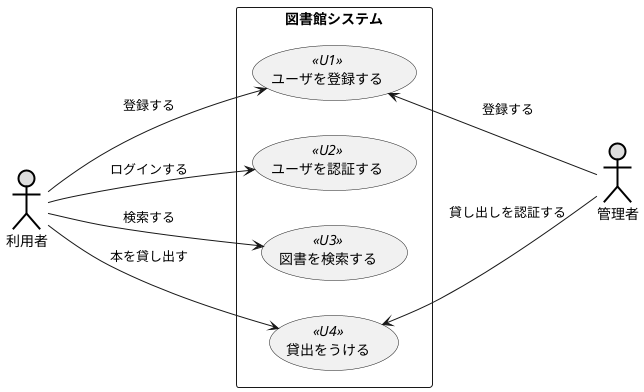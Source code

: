 @startuml 例題3
    left to right direction
    actor 利用者#DDDDDD;line:black;line.bold;
    actor 管理者#DDDDDD;line:black;line.bold;
    rectangle 図書館システム {
    usecase ユーザを登録する << U1 >>
    usecase ユーザを認証する << U2 >>
    usecase 図書を検索する << U3 >>
    usecase 貸出をうける << U4 >>
    }
    利用者--> ユーザを登録する : 登録する
    利用者---> ユーザを認証する : ログインする
    利用者---> 図書を検索する : 検索する
    利用者--> 貸出をうける : 本を貸し出す
    ユーザを登録する <-- 管理者 : 登録する
    貸出をうける <-- 管理者 : 貸し出しを認証する
@enduml